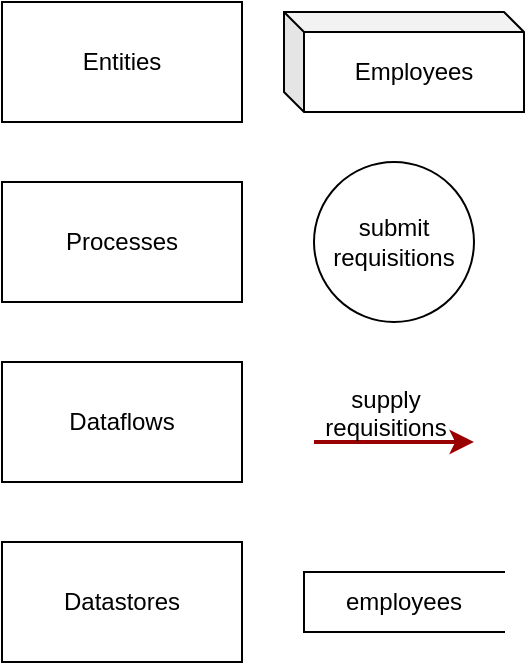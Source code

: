 <mxfile version="22.1.21" type="github">
  <diagram name="Page-1" id="52a04d89-c75d-2922-d76d-85b35f80e030">
    <mxGraphModel dx="1134" dy="649" grid="1" gridSize="10" guides="1" tooltips="1" connect="1" arrows="1" fold="1" page="1" pageScale="1" pageWidth="1100" pageHeight="850" background="none" math="0" shadow="0">
      <root>
        <mxCell id="0" />
        <mxCell id="1" parent="0" />
        <mxCell id="36MPgb-XZIYfhogKowGa-2" value="Entities" style="rounded=0;whiteSpace=wrap;html=1;" vertex="1" parent="1">
          <mxGeometry x="260" y="270" width="120" height="60" as="geometry" />
        </mxCell>
        <mxCell id="36MPgb-XZIYfhogKowGa-3" value="Processes" style="rounded=0;whiteSpace=wrap;html=1;" vertex="1" parent="1">
          <mxGeometry x="260" y="360" width="120" height="60" as="geometry" />
        </mxCell>
        <mxCell id="36MPgb-XZIYfhogKowGa-4" value="Dataflows" style="rounded=0;whiteSpace=wrap;html=1;" vertex="1" parent="1">
          <mxGeometry x="260" y="450" width="120" height="60" as="geometry" />
        </mxCell>
        <mxCell id="36MPgb-XZIYfhogKowGa-5" value="Datastores" style="rounded=0;whiteSpace=wrap;html=1;" vertex="1" parent="1">
          <mxGeometry x="260" y="540" width="120" height="60" as="geometry" />
        </mxCell>
        <mxCell id="36MPgb-XZIYfhogKowGa-6" value="Employees" style="shape=cube;whiteSpace=wrap;html=1;boundedLbl=1;backgroundOutline=1;darkOpacity=0.05;darkOpacity2=0.1;size=10;" vertex="1" parent="1">
          <mxGeometry x="401" y="275" width="120" height="50" as="geometry" />
        </mxCell>
        <mxCell id="36MPgb-XZIYfhogKowGa-7" value="submit requisitions" style="ellipse;whiteSpace=wrap;html=1;aspect=fixed;" vertex="1" parent="1">
          <mxGeometry x="416" y="350" width="80" height="80" as="geometry" />
        </mxCell>
        <mxCell id="36MPgb-XZIYfhogKowGa-8" value="" style="edgeStyle=none;noEdgeStyle=1;strokeColor=#990000;strokeWidth=2" edge="1" parent="1">
          <mxGeometry width="100" height="100" relative="1" as="geometry">
            <mxPoint x="416" y="490" as="sourcePoint" />
            <mxPoint x="496" y="490" as="targetPoint" />
          </mxGeometry>
        </mxCell>
        <mxCell id="36MPgb-XZIYfhogKowGa-9" value="supply&#xa;requisitions" style="text;spacingTop=-5;align=center" vertex="1" parent="1">
          <mxGeometry x="437" y="460" width="30" height="20" as="geometry" />
        </mxCell>
        <mxCell id="36MPgb-XZIYfhogKowGa-12" value="employees" style="html=1;dashed=0;whiteSpace=wrap;shape=partialRectangle;right=0;" vertex="1" parent="1">
          <mxGeometry x="411" y="555" width="100" height="30" as="geometry" />
        </mxCell>
      </root>
    </mxGraphModel>
  </diagram>
</mxfile>
